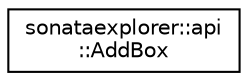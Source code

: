 digraph "Graphical Class Hierarchy"
{
 // LATEX_PDF_SIZE
  edge [fontname="Helvetica",fontsize="10",labelfontname="Helvetica",labelfontsize="10"];
  node [fontname="Helvetica",fontsize="10",shape=record];
  rankdir="LR";
  Node0 [label="sonataexplorer::api\l::AddBox",height=0.2,width=0.4,color="black", fillcolor="white", style="filled",URL="$d2/d81/structsonataexplorer_1_1api_1_1AddBox.html",tooltip=" "];
}
